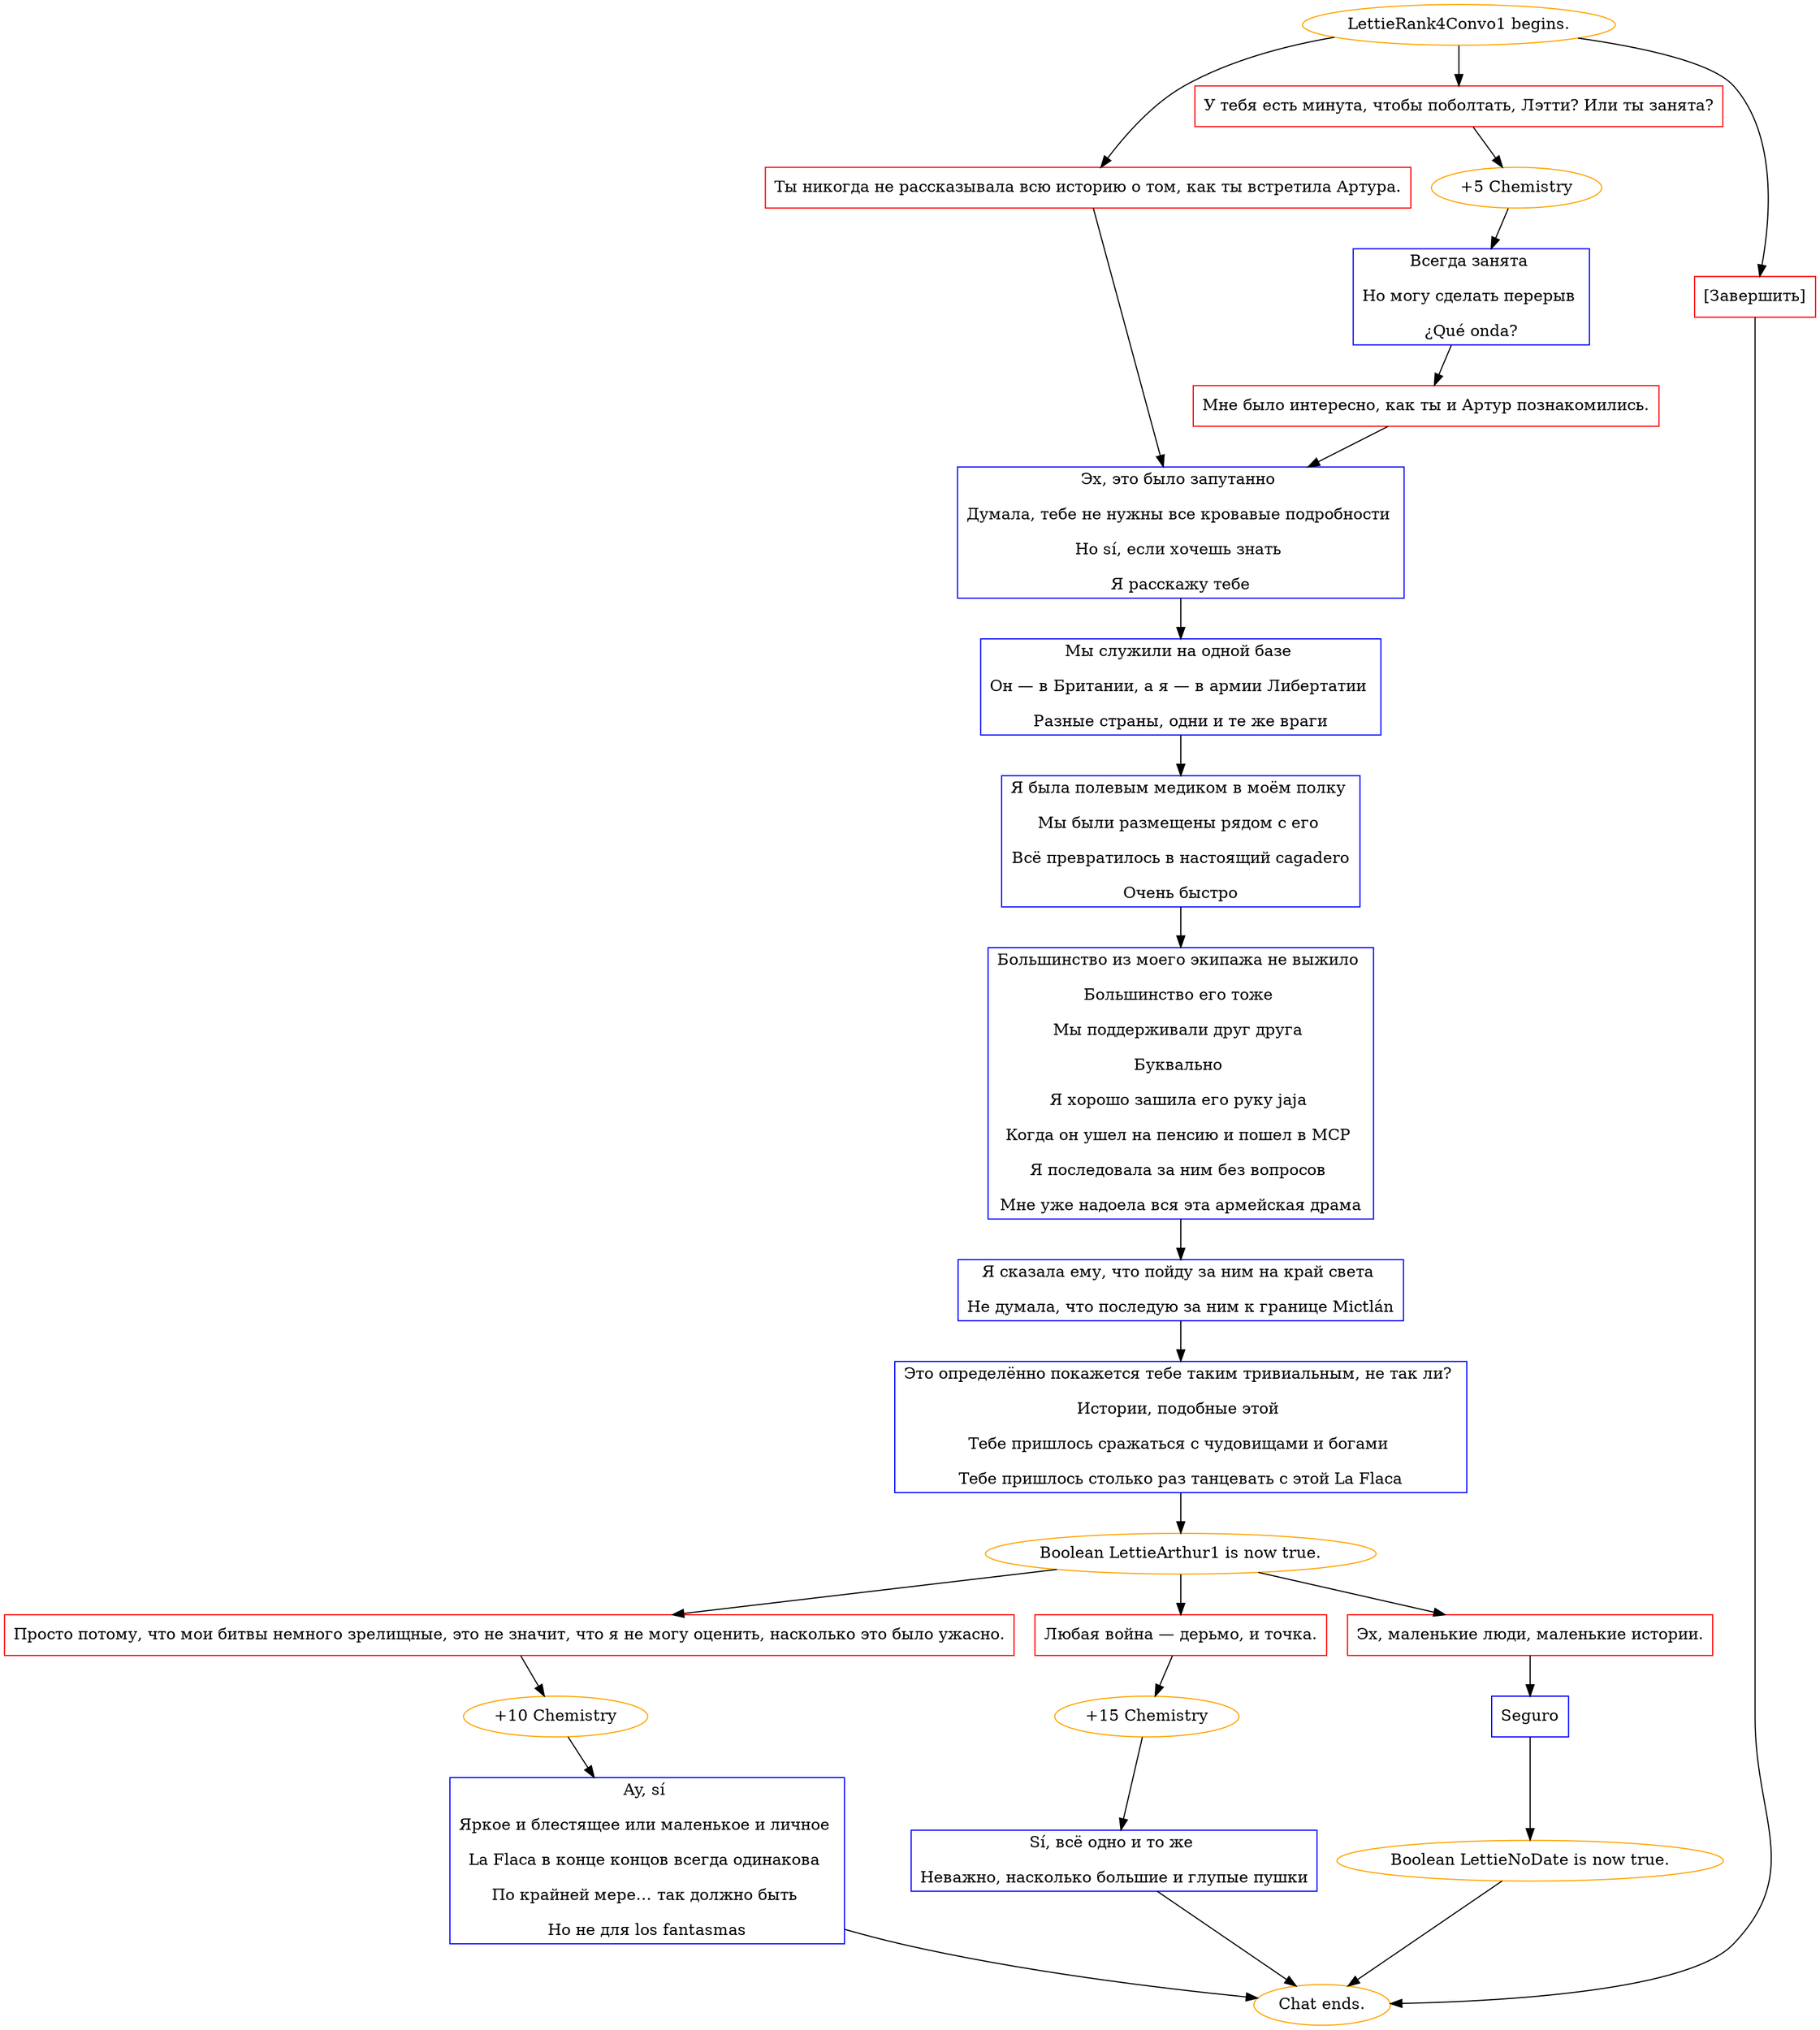 digraph {
	"LettieRank4Convo1 begins." [color=orange];
		"LettieRank4Convo1 begins." -> j3545444017;
		"LettieRank4Convo1 begins." -> j338941979;
		"LettieRank4Convo1 begins." -> j943600600;
	j3545444017 [label="Ты никогда не рассказывала всю историю о том, как ты встретила Артура.",shape=box,color=red];
		j3545444017 -> j251696354;
	j338941979 [label="У тебя есть минута, чтобы поболтать, Лэтти? Или ты занята?",shape=box,color=red];
		j338941979 -> j1673205613;
	j943600600 [label="[Завершить]",shape=box,color=red];
		j943600600 -> "Chat ends.";
	j251696354 [label="Эх, это было запутанно 
Думала, тебе не нужны все кровавые подробности 
Но sí, если хочешь знать 
Я расскажу тебе",shape=box,color=blue];
		j251696354 -> j486509491;
	j1673205613 [label="+5 Chemistry",color=orange];
		j1673205613 -> j4191887659;
	"Chat ends." [color=orange];
	j486509491 [label="Мы служили на одной базе 
Он — в Британии, а я — в армии Либертатии 
Разные страны, одни и те же враги",shape=box,color=blue];
		j486509491 -> j1560963592;
	j4191887659 [label="Всегда занята 
Но могу сделать перерыв 
¿Qué onda?",shape=box,color=blue];
		j4191887659 -> j1566093524;
	j1560963592 [label="Я была полевым медиком в моём полку 
Мы были размещены рядом с его 
Всё превратилось в настоящий cagadero
Очень быстро",shape=box,color=blue];
		j1560963592 -> j2999185485;
	j1566093524 [label="Мне было интересно, как ты и Артур познакомились.",shape=box,color=red];
		j1566093524 -> j251696354;
	j2999185485 [label="Большинство из моего экипажа не выжило 
Большинство его тоже 
Мы поддерживали друг друга 
Буквально 
Я хорошо зашила его руку jaja 
Когда он ушел на пенсию и пошел в МСР 
Я последовала за ним без вопросов 
Мне уже надоела вся эта армейская драма",shape=box,color=blue];
		j2999185485 -> j3333393204;
	j3333393204 [label="Я сказала ему, что пойду за ним на край света 
Не думала, что последую за ним к границе Mictlán",shape=box,color=blue];
		j3333393204 -> j1119438411;
	j1119438411 [label="Это определённо покажется тебе таким тривиальным, не так ли? 
Истории, подобные этой 
Тебе пришлось сражаться с чудовищами и богами 
Тебе пришлось столько раз танцевать с этой La Flaca",shape=box,color=blue];
		j1119438411 -> j3207784194;
	j3207784194 [label="Boolean LettieArthur1 is now true.",color=orange];
		j3207784194 -> j3095335030;
		j3207784194 -> j3919786035;
		j3207784194 -> j468588890;
	j3095335030 [label="Просто потому, что мои битвы немного зрелищные, это не значит, что я не могу оценить, насколько это было ужасно.",shape=box,color=red];
		j3095335030 -> j4135091591;
	j3919786035 [label="Любая война — дерьмо, и точка.",shape=box,color=red];
		j3919786035 -> j715920807;
	j468588890 [label="Эх, маленькие люди, маленькие истории.",shape=box,color=red];
		j468588890 -> j4124326144;
	j4135091591 [label="+10 Chemistry",color=orange];
		j4135091591 -> j864956208;
	j715920807 [label="+15 Chemistry",color=orange];
		j715920807 -> j3751398329;
	j4124326144 [label="Seguro",shape=box,color=blue];
		j4124326144 -> j2703113057;
	j864956208 [label="Ay, sí 
Яркое и блестящее или маленькое и личное 
La Flaca в конце концов всегда одинакова 
По крайней мере… так должно быть 
Но не для los fantasmas",shape=box,color=blue];
		j864956208 -> "Chat ends.";
	j3751398329 [label="Sí, всё одно и то же 
Неважно, насколько большие и глупые пушки",shape=box,color=blue];
		j3751398329 -> "Chat ends.";
	j2703113057 [label="Boolean LettieNoDate is now true.",color=orange];
		j2703113057 -> "Chat ends.";
}